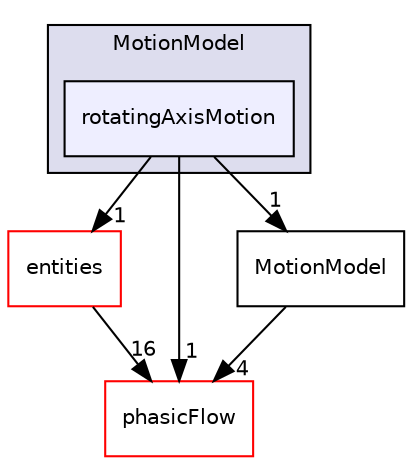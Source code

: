 digraph "src/MotionModel/rotatingAxisMotion" {
  compound=true
  node [ fontsize="10", fontname="Helvetica"];
  edge [ labelfontsize="10", labelfontname="Helvetica"];
  subgraph clusterdir_47ec108d6cccce3c0382fd3240a6cec7 {
    graph [ bgcolor="#ddddee", pencolor="black", label="MotionModel" fontname="Helvetica", fontsize="10", URL="dir_47ec108d6cccce3c0382fd3240a6cec7.html"]
  dir_408efdbb0a8c1fb1df64aa885b379930 [shape=box, label="rotatingAxisMotion", style="filled", fillcolor="#eeeeff", pencolor="black", URL="dir_408efdbb0a8c1fb1df64aa885b379930.html"];
  }
  dir_dfffb364e858dce2ad53d04d398ac8d4 [shape=box label="entities" fillcolor="white" style="filled" color="red" URL="dir_dfffb364e858dce2ad53d04d398ac8d4.html"];
  dir_cd7a5046d028e114fc17b2ebc2bd02d2 [shape=box label="phasicFlow" fillcolor="white" style="filled" color="red" URL="dir_cd7a5046d028e114fc17b2ebc2bd02d2.html"];
  dir_affaf0a3e6a993f9f7cb2b52f691b125 [shape=box label="MotionModel" URL="dir_affaf0a3e6a993f9f7cb2b52f691b125.html"];
  dir_dfffb364e858dce2ad53d04d398ac8d4->dir_cd7a5046d028e114fc17b2ebc2bd02d2 [headlabel="16", labeldistance=1.5 headhref="dir_000051_000031.html"];
  dir_affaf0a3e6a993f9f7cb2b52f691b125->dir_cd7a5046d028e114fc17b2ebc2bd02d2 [headlabel="4", labeldistance=1.5 headhref="dir_000058_000031.html"];
  dir_408efdbb0a8c1fb1df64aa885b379930->dir_dfffb364e858dce2ad53d04d398ac8d4 [headlabel="1", labeldistance=1.5 headhref="dir_000060_000051.html"];
  dir_408efdbb0a8c1fb1df64aa885b379930->dir_cd7a5046d028e114fc17b2ebc2bd02d2 [headlabel="1", labeldistance=1.5 headhref="dir_000060_000031.html"];
  dir_408efdbb0a8c1fb1df64aa885b379930->dir_affaf0a3e6a993f9f7cb2b52f691b125 [headlabel="1", labeldistance=1.5 headhref="dir_000060_000058.html"];
}

